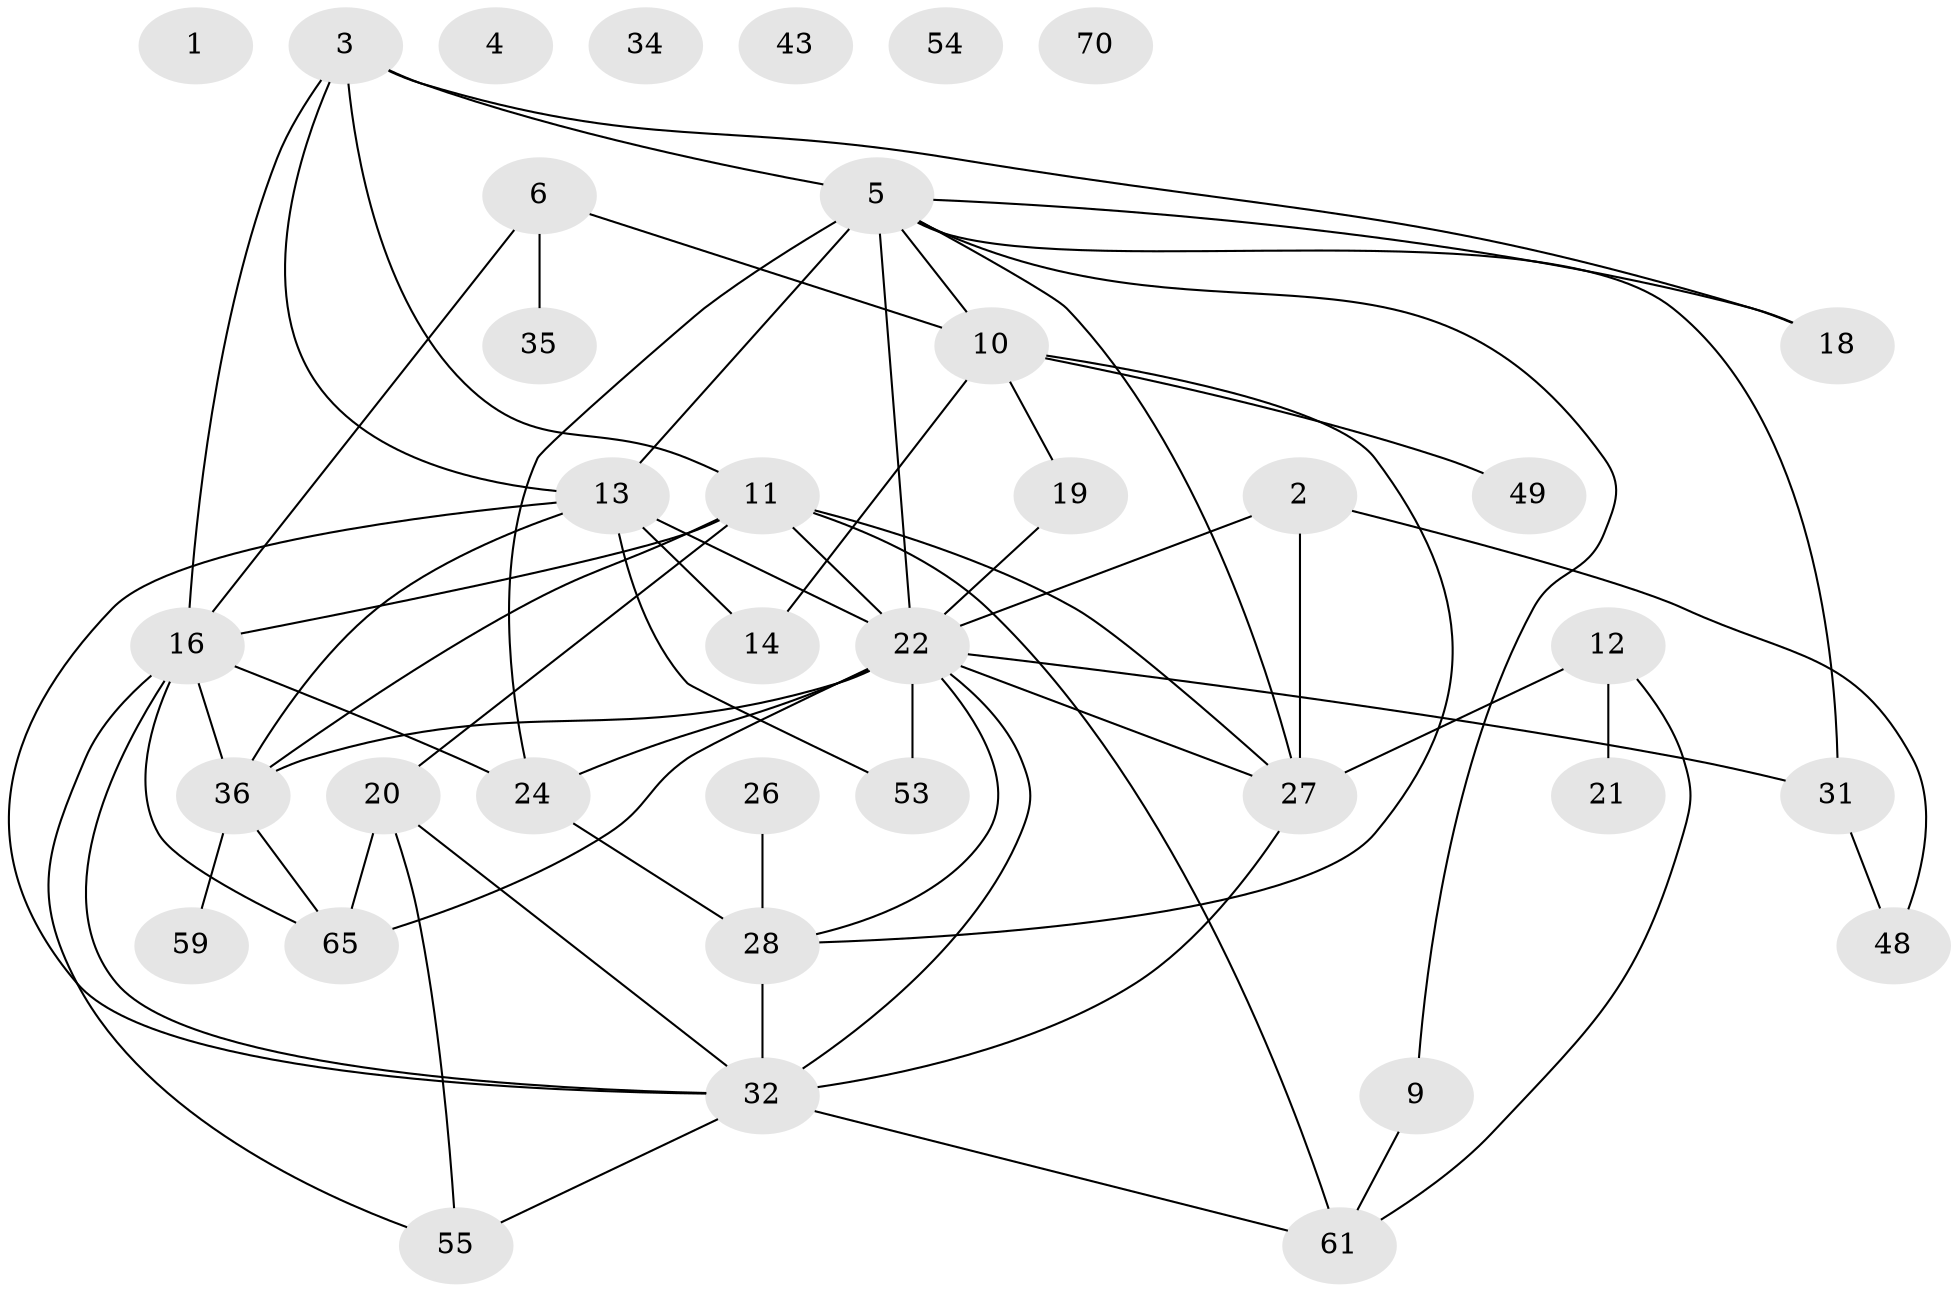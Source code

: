 // original degree distribution, {1: 0.1891891891891892, 3: 0.20270270270270271, 5: 0.10810810810810811, 0: 0.06756756756756757, 4: 0.12162162162162163, 7: 0.06756756756756757, 2: 0.16216216216216217, 6: 0.06756756756756757, 8: 0.013513513513513514}
// Generated by graph-tools (version 1.1) at 2025/13/03/09/25 04:13:01]
// undirected, 37 vertices, 64 edges
graph export_dot {
graph [start="1"]
  node [color=gray90,style=filled];
  1 [super="+44"];
  2;
  3 [super="+7"];
  4;
  5 [super="+8"];
  6 [super="+51"];
  9;
  10 [super="+15"];
  11 [super="+25"];
  12;
  13 [super="+63"];
  14 [super="+57"];
  16 [super="+17"];
  18 [super="+68"];
  19;
  20 [super="+71"];
  21;
  22 [super="+33"];
  24 [super="+66+47"];
  26;
  27 [super="+30"];
  28 [super="+46+58"];
  31;
  32 [super="+60"];
  34;
  35;
  36 [super="+38+41"];
  43;
  48;
  49;
  53;
  54;
  55;
  59;
  61 [super="+67"];
  65;
  70;
  2 -- 48;
  2 -- 22;
  2 -- 27;
  3 -- 16 [weight=2];
  3 -- 18;
  3 -- 13;
  3 -- 11;
  3 -- 5 [weight=2];
  5 -- 24;
  5 -- 22 [weight=3];
  5 -- 9;
  5 -- 10 [weight=2];
  5 -- 13;
  5 -- 18;
  5 -- 31;
  5 -- 27;
  6 -- 16;
  6 -- 10;
  6 -- 35;
  9 -- 61;
  10 -- 49;
  10 -- 19;
  10 -- 28;
  10 -- 14;
  11 -- 36 [weight=2];
  11 -- 16;
  11 -- 20 [weight=2];
  11 -- 22 [weight=2];
  11 -- 61;
  11 -- 27;
  12 -- 21;
  12 -- 61;
  12 -- 27;
  13 -- 22 [weight=3];
  13 -- 36;
  13 -- 53;
  13 -- 14;
  13 -- 32;
  16 -- 65;
  16 -- 36;
  16 -- 55;
  16 -- 32;
  16 -- 24;
  19 -- 22;
  20 -- 55;
  20 -- 65;
  20 -- 32;
  22 -- 24 [weight=4];
  22 -- 65;
  22 -- 53;
  22 -- 28;
  22 -- 31;
  22 -- 36;
  22 -- 32;
  22 -- 27 [weight=2];
  24 -- 28;
  26 -- 28;
  27 -- 32;
  28 -- 32 [weight=2];
  31 -- 48;
  32 -- 55;
  32 -- 61;
  36 -- 65;
  36 -- 59;
}
